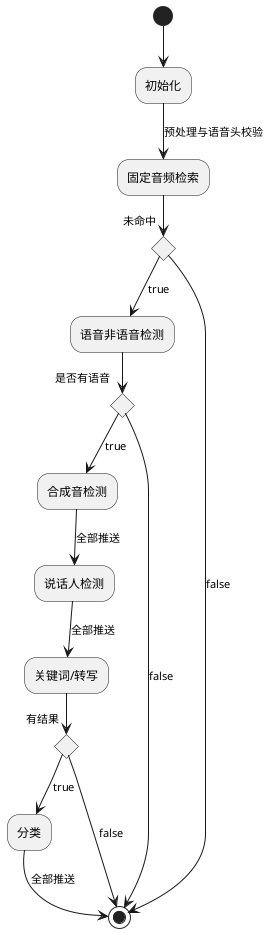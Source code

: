 
@startuml
(*) --> "初始化"
-->[预处理与语音头校验] "固定音频检索"
if "未命中" then
--> [true] "语音非语音检测"
  if "是否有语音" then
    --> [true] "合成音检测"
    --> [全部推送] "说话人检测"
    --> [全部推送] "关键词/转写"
    if "有结果" then
      --> [true] "分类"
      -->[全部推送] (*)
    else
      --> [false] (*)
      endif
  else
      --> [false] (*)
      endif
else
  -->[false] (*)
endif



@enduml
